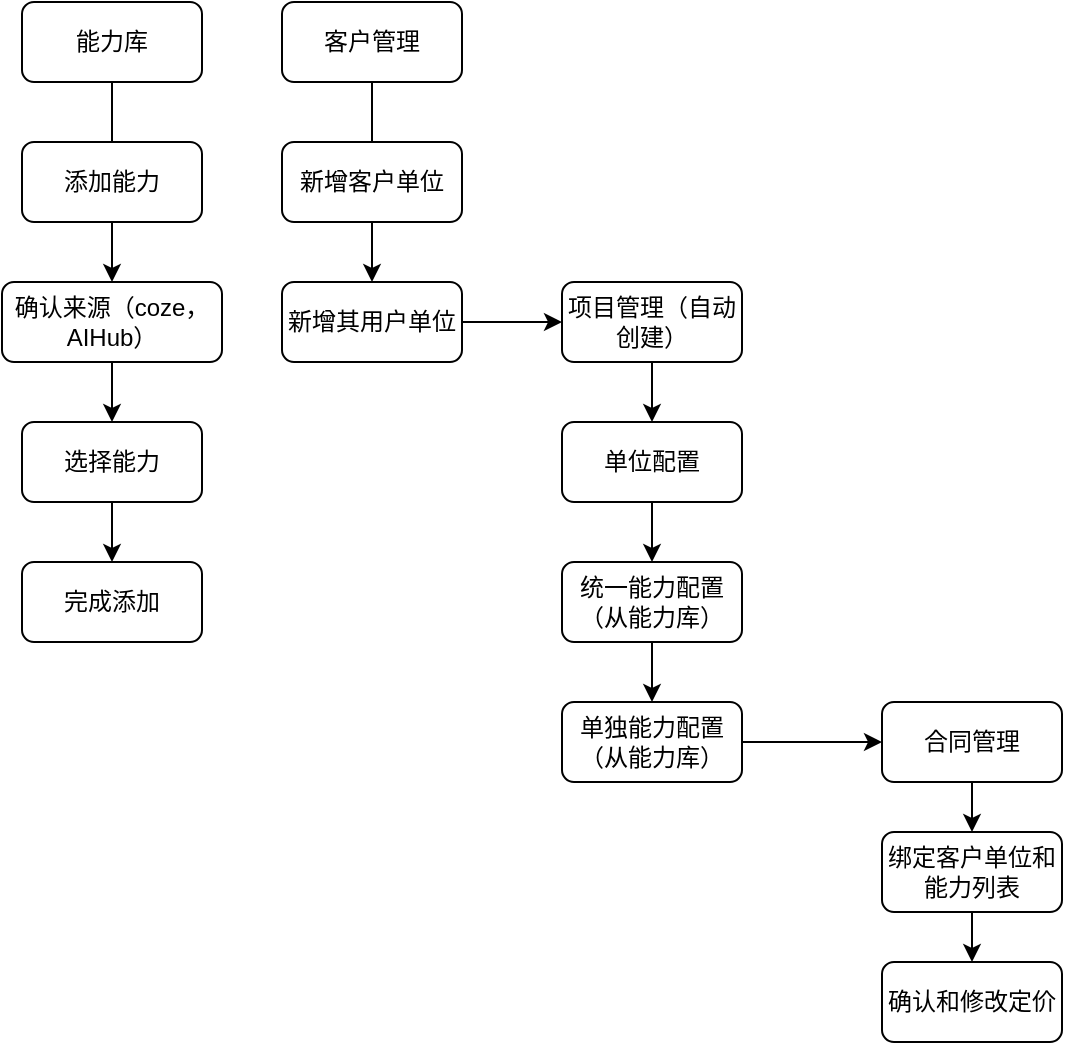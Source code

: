 <mxfile version="26.2.15">
  <diagram id="v3zu0jhw_HTjpBp0unv8" name="第 1 页">
    <mxGraphModel dx="1042" dy="527" grid="1" gridSize="10" guides="1" tooltips="1" connect="1" arrows="1" fold="1" page="1" pageScale="1" pageWidth="827" pageHeight="1169" math="0" shadow="0">
      <root>
        <mxCell id="0" />
        <mxCell id="1" parent="0" />
        <mxCell id="huumPHei3dxgAzYyJz---9" value="" style="edgeStyle=orthogonalEdgeStyle;rounded=0;orthogonalLoop=1;jettySize=auto;html=1;" parent="1" source="huumPHei3dxgAzYyJz---2" target="huumPHei3dxgAzYyJz---4" edge="1">
          <mxGeometry relative="1" as="geometry" />
        </mxCell>
        <mxCell id="huumPHei3dxgAzYyJz---2" value="能力库" style="rounded=1;whiteSpace=wrap;html=1;" parent="1" vertex="1">
          <mxGeometry x="30" y="30" width="90" height="40" as="geometry" />
        </mxCell>
        <mxCell id="huumPHei3dxgAzYyJz---3" value="添加能力" style="rounded=1;whiteSpace=wrap;html=1;" parent="1" vertex="1">
          <mxGeometry x="30" y="100" width="90" height="40" as="geometry" />
        </mxCell>
        <mxCell id="huumPHei3dxgAzYyJz---10" value="" style="edgeStyle=orthogonalEdgeStyle;rounded=0;orthogonalLoop=1;jettySize=auto;html=1;" parent="1" source="huumPHei3dxgAzYyJz---4" target="huumPHei3dxgAzYyJz---5" edge="1">
          <mxGeometry relative="1" as="geometry" />
        </mxCell>
        <mxCell id="huumPHei3dxgAzYyJz---4" value="确认来源（coze，AIHub）" style="rounded=1;whiteSpace=wrap;html=1;" parent="1" vertex="1">
          <mxGeometry x="20" y="170" width="110" height="40" as="geometry" />
        </mxCell>
        <mxCell id="7n3nb0rTis2PYSGXb8Ey-2" value="" style="edgeStyle=orthogonalEdgeStyle;rounded=0;orthogonalLoop=1;jettySize=auto;html=1;" edge="1" parent="1" source="huumPHei3dxgAzYyJz---5" target="7n3nb0rTis2PYSGXb8Ey-1">
          <mxGeometry relative="1" as="geometry" />
        </mxCell>
        <mxCell id="huumPHei3dxgAzYyJz---5" value="选择能力" style="rounded=1;whiteSpace=wrap;html=1;" parent="1" vertex="1">
          <mxGeometry x="30" y="240" width="90" height="40" as="geometry" />
        </mxCell>
        <mxCell id="huumPHei3dxgAzYyJz---14" value="" style="edgeStyle=orthogonalEdgeStyle;rounded=0;orthogonalLoop=1;jettySize=auto;html=1;" parent="1" source="huumPHei3dxgAzYyJz---8" target="huumPHei3dxgAzYyJz---12" edge="1">
          <mxGeometry relative="1" as="geometry" />
        </mxCell>
        <mxCell id="huumPHei3dxgAzYyJz---8" value="客户管理" style="rounded=1;whiteSpace=wrap;html=1;" parent="1" vertex="1">
          <mxGeometry x="160" y="30" width="90" height="40" as="geometry" />
        </mxCell>
        <mxCell id="huumPHei3dxgAzYyJz---11" value="新增客户单位" style="rounded=1;whiteSpace=wrap;html=1;" parent="1" vertex="1">
          <mxGeometry x="160" y="100" width="90" height="40" as="geometry" />
        </mxCell>
        <mxCell id="huumPHei3dxgAzYyJz---15" value="" style="edgeStyle=orthogonalEdgeStyle;rounded=0;orthogonalLoop=1;jettySize=auto;html=1;" parent="1" source="huumPHei3dxgAzYyJz---12" target="huumPHei3dxgAzYyJz---13" edge="1">
          <mxGeometry relative="1" as="geometry" />
        </mxCell>
        <mxCell id="huumPHei3dxgAzYyJz---12" value="新增其用户单位" style="rounded=1;whiteSpace=wrap;html=1;" parent="1" vertex="1">
          <mxGeometry x="160" y="170" width="90" height="40" as="geometry" />
        </mxCell>
        <mxCell id="huumPHei3dxgAzYyJz---17" value="" style="edgeStyle=orthogonalEdgeStyle;rounded=0;orthogonalLoop=1;jettySize=auto;html=1;" parent="1" source="huumPHei3dxgAzYyJz---13" target="huumPHei3dxgAzYyJz---16" edge="1">
          <mxGeometry relative="1" as="geometry" />
        </mxCell>
        <mxCell id="huumPHei3dxgAzYyJz---13" value="项目管理（自动创建）" style="rounded=1;whiteSpace=wrap;html=1;" parent="1" vertex="1">
          <mxGeometry x="300" y="170" width="90" height="40" as="geometry" />
        </mxCell>
        <mxCell id="huumPHei3dxgAzYyJz---19" value="" style="edgeStyle=orthogonalEdgeStyle;rounded=0;orthogonalLoop=1;jettySize=auto;html=1;" parent="1" source="huumPHei3dxgAzYyJz---16" target="huumPHei3dxgAzYyJz---18" edge="1">
          <mxGeometry relative="1" as="geometry" />
        </mxCell>
        <mxCell id="huumPHei3dxgAzYyJz---16" value="单位配置" style="rounded=1;whiteSpace=wrap;html=1;" parent="1" vertex="1">
          <mxGeometry x="300" y="240" width="90" height="40" as="geometry" />
        </mxCell>
        <mxCell id="huumPHei3dxgAzYyJz---21" value="" style="edgeStyle=orthogonalEdgeStyle;rounded=0;orthogonalLoop=1;jettySize=auto;html=1;" parent="1" source="huumPHei3dxgAzYyJz---18" target="huumPHei3dxgAzYyJz---20" edge="1">
          <mxGeometry relative="1" as="geometry" />
        </mxCell>
        <mxCell id="huumPHei3dxgAzYyJz---18" value="统一能力配置（从能力库）" style="rounded=1;whiteSpace=wrap;html=1;" parent="1" vertex="1">
          <mxGeometry x="300" y="310" width="90" height="40" as="geometry" />
        </mxCell>
        <mxCell id="huumPHei3dxgAzYyJz---25" value="" style="edgeStyle=orthogonalEdgeStyle;rounded=0;orthogonalLoop=1;jettySize=auto;html=1;" parent="1" source="huumPHei3dxgAzYyJz---20" target="huumPHei3dxgAzYyJz---24" edge="1">
          <mxGeometry relative="1" as="geometry" />
        </mxCell>
        <mxCell id="huumPHei3dxgAzYyJz---20" value="单独能力配置（从能力库）" style="rounded=1;whiteSpace=wrap;html=1;" parent="1" vertex="1">
          <mxGeometry x="300" y="380" width="90" height="40" as="geometry" />
        </mxCell>
        <mxCell id="huumPHei3dxgAzYyJz---27" value="" style="edgeStyle=orthogonalEdgeStyle;rounded=0;orthogonalLoop=1;jettySize=auto;html=1;" parent="1" source="huumPHei3dxgAzYyJz---24" target="huumPHei3dxgAzYyJz---26" edge="1">
          <mxGeometry relative="1" as="geometry" />
        </mxCell>
        <mxCell id="huumPHei3dxgAzYyJz---24" value="合同管理" style="rounded=1;whiteSpace=wrap;html=1;" parent="1" vertex="1">
          <mxGeometry x="460" y="380" width="90" height="40" as="geometry" />
        </mxCell>
        <mxCell id="7n3nb0rTis2PYSGXb8Ey-4" value="" style="edgeStyle=orthogonalEdgeStyle;rounded=0;orthogonalLoop=1;jettySize=auto;html=1;" edge="1" parent="1" source="huumPHei3dxgAzYyJz---26" target="7n3nb0rTis2PYSGXb8Ey-3">
          <mxGeometry relative="1" as="geometry" />
        </mxCell>
        <mxCell id="huumPHei3dxgAzYyJz---26" value="绑定客户单位和能力列表" style="rounded=1;whiteSpace=wrap;html=1;" parent="1" vertex="1">
          <mxGeometry x="460" y="445" width="90" height="40" as="geometry" />
        </mxCell>
        <mxCell id="7n3nb0rTis2PYSGXb8Ey-1" value="完成添加" style="rounded=1;whiteSpace=wrap;html=1;" vertex="1" parent="1">
          <mxGeometry x="30" y="310" width="90" height="40" as="geometry" />
        </mxCell>
        <mxCell id="7n3nb0rTis2PYSGXb8Ey-3" value="确认和修改定价" style="rounded=1;whiteSpace=wrap;html=1;" vertex="1" parent="1">
          <mxGeometry x="460" y="510" width="90" height="40" as="geometry" />
        </mxCell>
      </root>
    </mxGraphModel>
  </diagram>
</mxfile>

